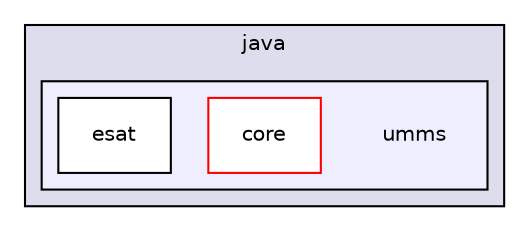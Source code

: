 digraph "java/umms" {
  compound=true
  node [ fontsize="10", fontname="Helvetica"];
  edge [ labelfontsize="10", labelfontname="Helvetica"];
  subgraph clusterdir_26f08a9d1141b214acdf9b84b4f0405e {
    graph [ bgcolor="#ddddee", pencolor="black", label="java" fontname="Helvetica", fontsize="10", URL="dir_26f08a9d1141b214acdf9b84b4f0405e.html"]
  subgraph clusterdir_458b2861df51ce30708af314ce5674b1 {
    graph [ bgcolor="#eeeeff", pencolor="black", label="" URL="dir_458b2861df51ce30708af314ce5674b1.html"];
    dir_458b2861df51ce30708af314ce5674b1 [shape=plaintext label="umms"];
    dir_47922fae4b2d4f7c6f8e56f6907fad50 [shape=box label="core" color="red" fillcolor="white" style="filled" URL="dir_47922fae4b2d4f7c6f8e56f6907fad50.html"];
    dir_69ac11776e5af6e2315274b603ef1a02 [shape=box label="esat" color="black" fillcolor="white" style="filled" URL="dir_69ac11776e5af6e2315274b603ef1a02.html"];
  }
  }
}
